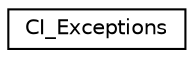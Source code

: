 digraph "Graphical Class Hierarchy"
{
  edge [fontname="Helvetica",fontsize="10",labelfontname="Helvetica",labelfontsize="10"];
  node [fontname="Helvetica",fontsize="10",shape=record];
  rankdir="LR";
  Node1 [label="CI_Exceptions",height=0.2,width=0.4,color="black", fillcolor="white", style="filled",URL="$class_c_i___exceptions.html"];
}
